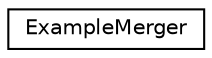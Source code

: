digraph "Graphical Class Hierarchy"
{
  edge [fontname="Helvetica",fontsize="10",labelfontname="Helvetica",labelfontsize="10"];
  node [fontname="Helvetica",fontsize="10",shape=record];
  rankdir="LR";
  Node0 [label="ExampleMerger",height=0.2,width=0.4,color="black", fillcolor="white", style="filled",URL="$classkaldi_1_1nnet3_1_1ExampleMerger.html",tooltip="This class is responsible for arranging examples in groups that have the same strucure (i..."];
}
